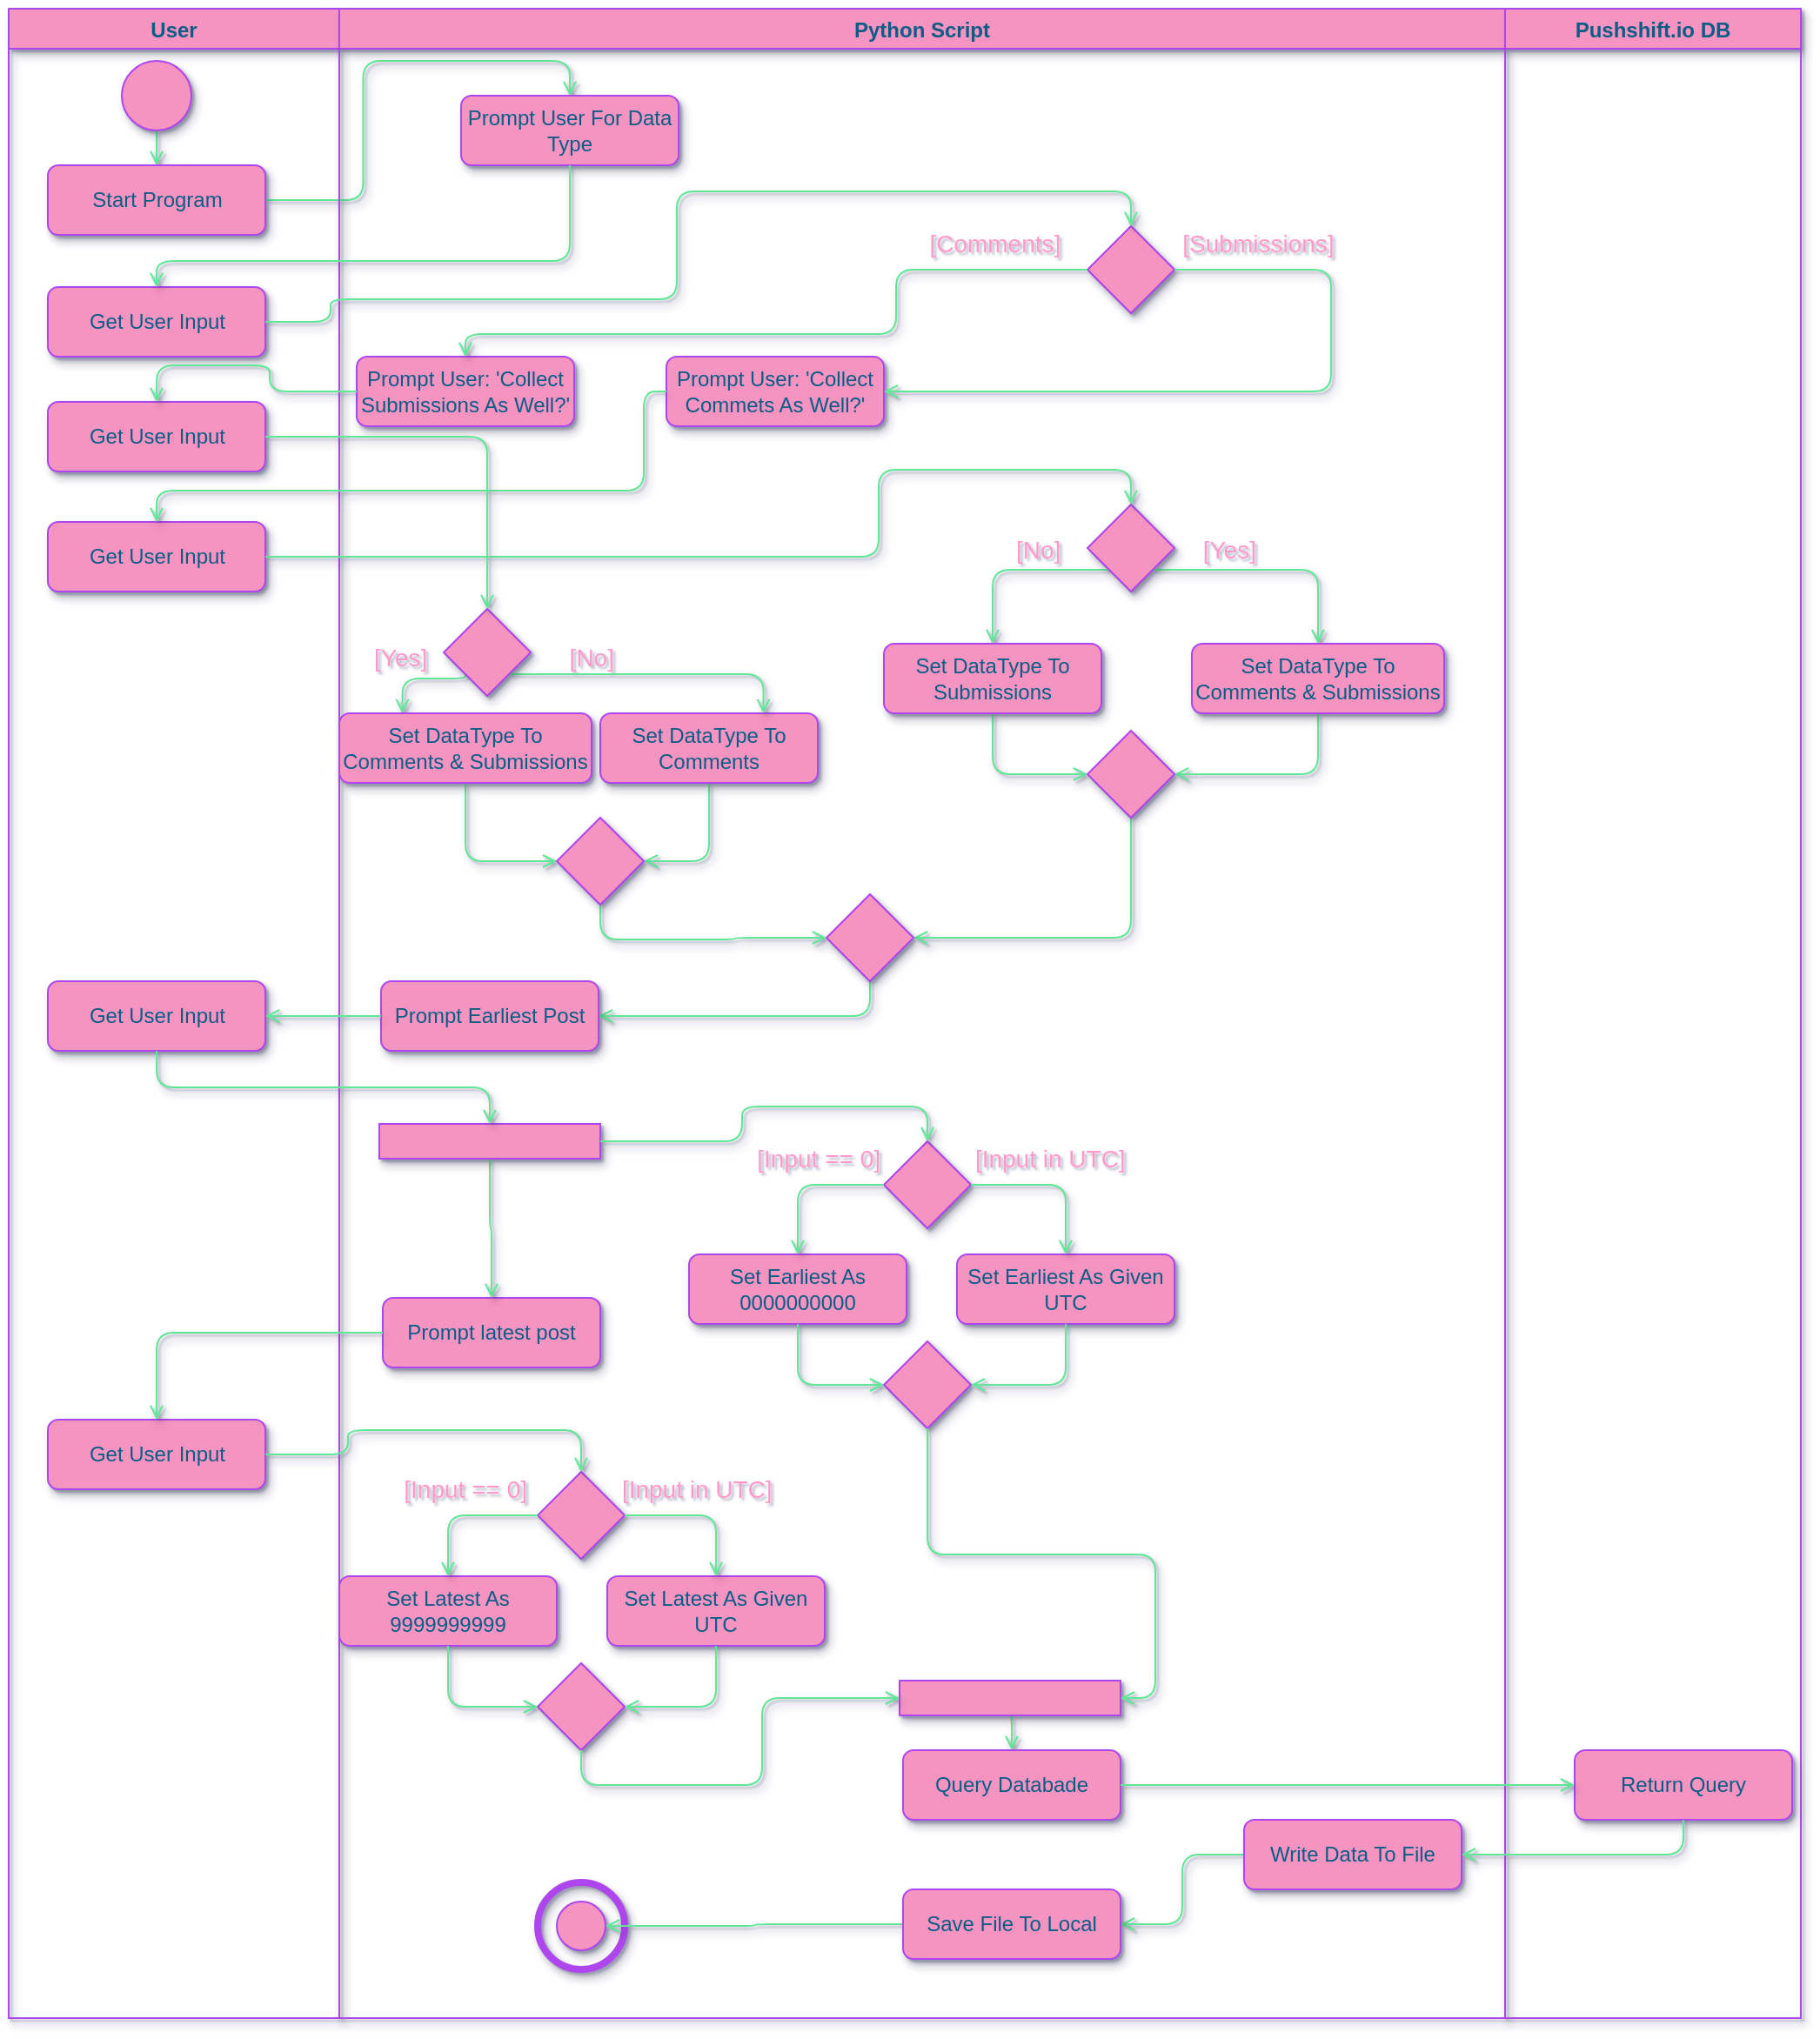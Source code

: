 <mxfile>
    <diagram id="d6VbKqYflFDEMNi_73Io" name="Page-1">
        <mxGraphModel dx="1983" dy="1325" grid="1" gridSize="10" guides="1" tooltips="1" connect="1" arrows="1" fold="1" page="1" pageScale="1" pageWidth="1200" pageHeight="1600" math="0" shadow="1">
            <root>
                <mxCell id="0"/>
                <mxCell id="1" parent="0"/>
                <mxCell id="4" style="edgeStyle=orthogonalEdgeStyle;curved=0;rounded=1;sketch=0;orthogonalLoop=1;jettySize=auto;html=1;exitX=1;exitY=0.5;exitDx=0;exitDy=0;entryX=0.5;entryY=0;entryDx=0;entryDy=0;fontColor=#095C86;strokeColor=#60E696;fillColor=#F694C1;shadow=1;endArrow=open;endFill=0;" parent="1" source="5" target="29" edge="1">
                    <mxGeometry relative="1" as="geometry"/>
                </mxCell>
                <mxCell id="87" value="User" style="swimlane;fillColor=#F694C1;strokeColor=#AF45ED;fontColor=#095C86;shadow=1;" parent="1" vertex="1">
                    <mxGeometry x="85" y="223" width="190" height="1155" as="geometry">
                        <mxRectangle x="85" y="223" width="60" height="23" as="alternateBounds"/>
                    </mxGeometry>
                </mxCell>
                <mxCell id="90" style="edgeStyle=orthogonalEdgeStyle;rounded=0;orthogonalLoop=1;jettySize=auto;html=1;exitX=0.5;exitY=1;exitDx=0;exitDy=0;entryX=0.5;entryY=0;entryDx=0;entryDy=0;strokeColor=#60E696;fontColor=#095C86;shadow=1;endArrow=open;endFill=0;" parent="87" source="3" target="5" edge="1">
                    <mxGeometry relative="1" as="geometry"/>
                </mxCell>
                <mxCell id="3" value="" style="ellipse;whiteSpace=wrap;html=1;aspect=fixed;rounded=0;sketch=0;fontColor=#095C86;strokeColor=#AF45ED;fillColor=#F694C1;shadow=1;" parent="87" vertex="1">
                    <mxGeometry x="65" y="30" width="40" height="40" as="geometry"/>
                </mxCell>
                <mxCell id="5" value="Start Program" style="rounded=1;whiteSpace=wrap;html=1;sketch=0;fontColor=#095C86;strokeColor=#AF45ED;fillColor=#F694C1;shadow=1;" parent="87" vertex="1">
                    <mxGeometry x="22.5" y="90" width="125" height="40" as="geometry"/>
                </mxCell>
                <mxCell id="32" value="Get User Input" style="rounded=1;whiteSpace=wrap;html=1;sketch=0;fontColor=#095C86;strokeColor=#AF45ED;fillColor=#F694C1;shadow=1;" parent="87" vertex="1">
                    <mxGeometry x="22.5" y="160" width="125" height="40" as="geometry"/>
                </mxCell>
                <mxCell id="36" value="Get User Input" style="rounded=1;whiteSpace=wrap;html=1;sketch=0;fontColor=#095C86;strokeColor=#AF45ED;fillColor=#F694C1;shadow=1;" parent="87" vertex="1">
                    <mxGeometry x="22.5" y="226" width="125" height="40" as="geometry"/>
                </mxCell>
                <mxCell id="34" value="Get User Input" style="rounded=1;whiteSpace=wrap;html=1;sketch=0;fontColor=#095C86;strokeColor=#AF45ED;fillColor=#F694C1;shadow=1;" parent="87" vertex="1">
                    <mxGeometry x="22.5" y="295" width="125" height="40" as="geometry"/>
                </mxCell>
                <mxCell id="52" value="Get User Input" style="rounded=1;whiteSpace=wrap;html=1;sketch=0;fontColor=#095C86;strokeColor=#AF45ED;fillColor=#F694C1;shadow=1;" parent="87" vertex="1">
                    <mxGeometry x="22.5" y="559" width="125" height="40" as="geometry"/>
                </mxCell>
                <mxCell id="56" value="Get User Input" style="rounded=1;whiteSpace=wrap;html=1;sketch=0;fontColor=#095C86;strokeColor=#AF45ED;fillColor=#F694C1;shadow=1;" parent="87" vertex="1">
                    <mxGeometry x="22.5" y="811" width="125" height="40" as="geometry"/>
                </mxCell>
                <mxCell id="88" value="Python Script" style="swimlane;fillColor=#F694C1;strokeColor=#AF45ED;fontColor=#095C86;shadow=1;" parent="1" vertex="1">
                    <mxGeometry x="275" y="223" width="670" height="1155" as="geometry"/>
                </mxCell>
                <mxCell id="29" value="Prompt User For Data Type" style="rounded=1;whiteSpace=wrap;html=1;sketch=0;fontColor=#095C86;strokeColor=#AF45ED;fillColor=#F694C1;shadow=1;" parent="88" vertex="1">
                    <mxGeometry x="70" y="50" width="125" height="40" as="geometry"/>
                </mxCell>
                <mxCell id="14" value="&lt;span&gt;Prompt User: 'Collect Commets As Well?'&lt;/span&gt;" style="rounded=1;whiteSpace=wrap;html=1;sketch=0;fontColor=#095C86;strokeColor=#AF45ED;fillColor=#F694C1;shadow=1;" parent="88" vertex="1">
                    <mxGeometry x="188" y="200" width="125" height="40" as="geometry"/>
                </mxCell>
                <mxCell id="12" value="Prompt User: 'Collect Submissions As Well?'" style="rounded=1;whiteSpace=wrap;html=1;sketch=0;fontColor=#095C86;strokeColor=#AF45ED;fillColor=#F694C1;shadow=1;" parent="88" vertex="1">
                    <mxGeometry x="10" y="200" width="125" height="40" as="geometry"/>
                </mxCell>
                <mxCell id="137" style="edgeStyle=orthogonalEdgeStyle;curved=0;rounded=1;sketch=0;orthogonalLoop=1;jettySize=auto;html=1;exitX=0.5;exitY=1;exitDx=0;exitDy=0;entryX=1;entryY=0.5;entryDx=0;entryDy=0;fontColor=#095C86;strokeColor=#60E696;fillColor=#F694C1;shadow=1;endArrow=open;endFill=0;" parent="88" source="16" target="46" edge="1">
                    <mxGeometry relative="1" as="geometry"/>
                </mxCell>
                <mxCell id="16" value="Set DataType To Comments" style="rounded=1;whiteSpace=wrap;html=1;sketch=0;fontColor=#095C86;strokeColor=#AF45ED;fillColor=#F694C1;shadow=1;" parent="88" vertex="1">
                    <mxGeometry x="150" y="405" width="125" height="40" as="geometry"/>
                </mxCell>
                <mxCell id="106" style="edgeStyle=orthogonalEdgeStyle;curved=0;rounded=1;sketch=0;orthogonalLoop=1;jettySize=auto;html=1;exitX=0;exitY=1;exitDx=0;exitDy=0;entryX=0.25;entryY=0;entryDx=0;entryDy=0;fontColor=#095C86;strokeColor=#60E696;fillColor=#F694C1;shadow=1;endArrow=open;endFill=0;" parent="88" source="24" target="42" edge="1">
                    <mxGeometry relative="1" as="geometry">
                        <Array as="points">
                            <mxPoint x="73" y="385"/>
                            <mxPoint x="36" y="385"/>
                        </Array>
                    </mxGeometry>
                </mxCell>
                <mxCell id="107" style="edgeStyle=orthogonalEdgeStyle;curved=0;rounded=1;sketch=0;orthogonalLoop=1;jettySize=auto;html=1;exitX=1;exitY=1;exitDx=0;exitDy=0;entryX=0.75;entryY=0;entryDx=0;entryDy=0;fontColor=#095C86;strokeColor=#60E696;fillColor=#F694C1;shadow=1;endArrow=open;endFill=0;" parent="88" source="24" target="16" edge="1">
                    <mxGeometry relative="1" as="geometry">
                        <Array as="points">
                            <mxPoint x="244" y="383"/>
                        </Array>
                    </mxGeometry>
                </mxCell>
                <mxCell id="24" value="" style="rhombus;whiteSpace=wrap;html=1;rounded=0;sketch=0;fontColor=#095C86;strokeColor=#AF45ED;fillColor=#F694C1;shadow=1;" parent="88" vertex="1">
                    <mxGeometry x="60" y="345" width="50" height="50" as="geometry"/>
                </mxCell>
                <mxCell id="38" value="&lt;font color=&quot;#ff99cc&quot; style=&quot;font-size: 14px&quot;&gt;[Yes]&amp;nbsp; &amp;nbsp; &amp;nbsp; &amp;nbsp; &amp;nbsp; &amp;nbsp; &amp;nbsp; &amp;nbsp; &amp;nbsp; &amp;nbsp; &amp;nbsp;[No]&lt;/font&gt;" style="text;html=1;strokeColor=none;fillColor=none;align=center;verticalAlign=middle;whiteSpace=wrap;rounded=0;sketch=0;fontColor=#095C86;shadow=1;" parent="88" vertex="1">
                    <mxGeometry x="-41" y="363" width="260" height="20" as="geometry"/>
                </mxCell>
                <mxCell id="136" style="edgeStyle=orthogonalEdgeStyle;curved=0;rounded=1;sketch=0;orthogonalLoop=1;jettySize=auto;html=1;exitX=0.5;exitY=1;exitDx=0;exitDy=0;entryX=0;entryY=0.5;entryDx=0;entryDy=0;fontColor=#095C86;strokeColor=#60E696;fillColor=#F694C1;shadow=1;endArrow=open;endFill=0;" parent="88" source="42" target="46" edge="1">
                    <mxGeometry relative="1" as="geometry"/>
                </mxCell>
                <mxCell id="42" value="Set DataType To Comments &amp;amp; Submissions" style="rounded=1;whiteSpace=wrap;html=1;sketch=0;fontColor=#095C86;strokeColor=#AF45ED;fillColor=#F694C1;shadow=1;" parent="88" vertex="1">
                    <mxGeometry y="405" width="145" height="40" as="geometry"/>
                </mxCell>
                <mxCell id="132" style="edgeStyle=orthogonalEdgeStyle;curved=0;rounded=1;sketch=0;orthogonalLoop=1;jettySize=auto;html=1;exitX=1;exitY=1;exitDx=0;exitDy=0;entryX=0.5;entryY=0;entryDx=0;entryDy=0;fontColor=#095C86;strokeColor=#60E696;fillColor=#F694C1;shadow=1;endArrow=open;endFill=0;" parent="88" source="21" target="44" edge="1">
                    <mxGeometry relative="1" as="geometry"/>
                </mxCell>
                <mxCell id="133" style="edgeStyle=orthogonalEdgeStyle;curved=0;rounded=1;sketch=0;orthogonalLoop=1;jettySize=auto;html=1;exitX=0;exitY=1;exitDx=0;exitDy=0;entryX=0.5;entryY=0;entryDx=0;entryDy=0;fontColor=#095C86;strokeColor=#60E696;fillColor=#F694C1;shadow=1;endArrow=open;endFill=0;" parent="88" source="21" target="40" edge="1">
                    <mxGeometry relative="1" as="geometry">
                        <Array as="points">
                            <mxPoint x="376" y="322"/>
                        </Array>
                    </mxGeometry>
                </mxCell>
                <mxCell id="21" value="" style="rhombus;whiteSpace=wrap;html=1;rounded=0;sketch=0;fontColor=#095C86;strokeColor=#AF45ED;fillColor=#F694C1;shadow=1;" parent="88" vertex="1">
                    <mxGeometry x="430" y="285" width="50" height="50" as="geometry"/>
                </mxCell>
                <mxCell id="37" value="&lt;font color=&quot;#ff99cc&quot; style=&quot;font-size: 14px&quot;&gt;[No]&amp;nbsp; &amp;nbsp; &amp;nbsp; &amp;nbsp; &amp;nbsp; &amp;nbsp; &amp;nbsp; &amp;nbsp; &amp;nbsp; &amp;nbsp; &amp;nbsp;[Yes]&lt;/font&gt;" style="text;html=1;strokeColor=none;fillColor=none;align=center;verticalAlign=middle;whiteSpace=wrap;rounded=0;sketch=0;fontColor=#095C86;shadow=1;" parent="88" vertex="1">
                    <mxGeometry x="328" y="301" width="260" height="20" as="geometry"/>
                </mxCell>
                <mxCell id="135" style="edgeStyle=orthogonalEdgeStyle;curved=0;rounded=1;sketch=0;orthogonalLoop=1;jettySize=auto;html=1;exitX=0.5;exitY=1;exitDx=0;exitDy=0;entryX=0;entryY=0.5;entryDx=0;entryDy=0;fontColor=#095C86;strokeColor=#60E696;fillColor=#F694C1;shadow=1;endArrow=open;endFill=0;" parent="88" source="40" target="18" edge="1">
                    <mxGeometry relative="1" as="geometry"/>
                </mxCell>
                <mxCell id="40" value="Set DataType To Submissions" style="rounded=1;whiteSpace=wrap;html=1;sketch=0;fontColor=#095C86;strokeColor=#AF45ED;fillColor=#F694C1;shadow=1;" parent="88" vertex="1">
                    <mxGeometry x="313" y="365" width="125" height="40" as="geometry"/>
                </mxCell>
                <mxCell id="134" style="edgeStyle=orthogonalEdgeStyle;curved=0;rounded=1;sketch=0;orthogonalLoop=1;jettySize=auto;html=1;exitX=0.5;exitY=1;exitDx=0;exitDy=0;entryX=1;entryY=0.5;entryDx=0;entryDy=0;fontColor=#095C86;strokeColor=#60E696;fillColor=#F694C1;shadow=1;endArrow=open;endFill=0;" parent="88" source="44" target="18" edge="1">
                    <mxGeometry relative="1" as="geometry"/>
                </mxCell>
                <mxCell id="44" value="Set DataType To Comments &amp;amp; Submissions" style="rounded=1;whiteSpace=wrap;html=1;sketch=0;fontColor=#095C86;strokeColor=#AF45ED;fillColor=#F694C1;shadow=1;" parent="88" vertex="1">
                    <mxGeometry x="490" y="365" width="145" height="40" as="geometry"/>
                </mxCell>
                <mxCell id="138" style="edgeStyle=orthogonalEdgeStyle;curved=0;rounded=1;sketch=0;orthogonalLoop=1;jettySize=auto;html=1;exitX=0.5;exitY=1;exitDx=0;exitDy=0;entryX=0;entryY=0.5;entryDx=0;entryDy=0;fontColor=#095C86;strokeColor=#60E696;fillColor=#F694C1;shadow=1;endArrow=open;endFill=0;" parent="88" source="46" target="48" edge="1">
                    <mxGeometry relative="1" as="geometry"/>
                </mxCell>
                <mxCell id="46" value="" style="rhombus;whiteSpace=wrap;html=1;rounded=0;sketch=0;fontColor=#095C86;strokeColor=#AF45ED;fillColor=#F694C1;shadow=1;" parent="88" vertex="1">
                    <mxGeometry x="125" y="465" width="50" height="50" as="geometry"/>
                </mxCell>
                <mxCell id="117" style="edgeStyle=orthogonalEdgeStyle;curved=0;rounded=1;sketch=0;orthogonalLoop=1;jettySize=auto;html=1;exitX=0.5;exitY=1;exitDx=0;exitDy=0;entryX=1;entryY=0.5;entryDx=0;entryDy=0;fontColor=#095C86;strokeColor=#60E696;fillColor=#F694C1;shadow=1;endArrow=open;endFill=0;" parent="88" source="18" target="48" edge="1">
                    <mxGeometry relative="1" as="geometry"/>
                </mxCell>
                <mxCell id="18" value="" style="rhombus;whiteSpace=wrap;html=1;rounded=0;sketch=0;fontColor=#095C86;strokeColor=#AF45ED;fillColor=#F694C1;shadow=1;" parent="88" vertex="1">
                    <mxGeometry x="430" y="415" width="50" height="50" as="geometry"/>
                </mxCell>
                <mxCell id="139" style="edgeStyle=orthogonalEdgeStyle;curved=0;rounded=1;sketch=0;orthogonalLoop=1;jettySize=auto;html=1;exitX=0.5;exitY=1;exitDx=0;exitDy=0;entryX=1;entryY=0.5;entryDx=0;entryDy=0;fontColor=#095C86;strokeColor=#60E696;fillColor=#F694C1;shadow=1;endArrow=open;endFill=0;" parent="88" source="48" target="50" edge="1">
                    <mxGeometry relative="1" as="geometry"/>
                </mxCell>
                <mxCell id="48" value="" style="rhombus;whiteSpace=wrap;html=1;rounded=0;sketch=0;fontColor=#095C86;strokeColor=#AF45ED;fillColor=#F694C1;shadow=1;" parent="88" vertex="1">
                    <mxGeometry x="280" y="509" width="50" height="50" as="geometry"/>
                </mxCell>
                <mxCell id="50" value="Prompt Earliest Post" style="rounded=1;whiteSpace=wrap;html=1;sketch=0;fontColor=#095C86;strokeColor=#AF45ED;fillColor=#F694C1;shadow=1;" parent="88" vertex="1">
                    <mxGeometry x="24" y="559" width="125" height="40" as="geometry"/>
                </mxCell>
                <mxCell id="6" value="" style="ellipse;whiteSpace=wrap;html=1;aspect=fixed;rounded=1;sketch=0;fontColor=#095C86;fillColor=none;strokeWidth=4;strokeColor=#AF45ED;shadow=1;" parent="88" vertex="1">
                    <mxGeometry x="114" y="1077" width="50" height="50" as="geometry"/>
                </mxCell>
                <mxCell id="7" value="" style="ellipse;whiteSpace=wrap;html=1;aspect=fixed;rounded=0;sketch=0;fontColor=#095C86;strokeColor=#AF45ED;fillColor=#F694C1;shadow=1;" parent="88" vertex="1">
                    <mxGeometry x="125" y="1088" width="28" height="28" as="geometry"/>
                </mxCell>
                <mxCell id="155" style="edgeStyle=orthogonalEdgeStyle;curved=0;rounded=1;sketch=0;orthogonalLoop=1;jettySize=auto;html=1;exitX=0.5;exitY=1;exitDx=0;exitDy=0;entryX=0.5;entryY=0;entryDx=0;entryDy=0;fontColor=#095C86;strokeColor=#60E696;fillColor=#F694C1;shadow=1;endArrow=open;endFill=0;" parent="88" source="78" target="80" edge="1">
                    <mxGeometry relative="1" as="geometry"/>
                </mxCell>
                <mxCell id="78" value="" style="rounded=0;whiteSpace=wrap;html=1;sketch=0;fontColor=#095C86;strokeColor=#AF45ED;fillColor=#F694C1;shadow=1;" parent="88" vertex="1">
                    <mxGeometry x="322" y="961" width="127" height="20" as="geometry"/>
                </mxCell>
                <mxCell id="80" value="Query Databade" style="rounded=1;whiteSpace=wrap;html=1;sketch=0;fontColor=#095C86;strokeColor=#AF45ED;fillColor=#F694C1;shadow=1;" parent="88" vertex="1">
                    <mxGeometry x="324" y="1001" width="125" height="40" as="geometry"/>
                </mxCell>
                <mxCell id="143" style="edgeStyle=orthogonalEdgeStyle;curved=0;rounded=1;sketch=0;orthogonalLoop=1;jettySize=auto;html=1;exitX=0;exitY=0.5;exitDx=0;exitDy=0;entryX=1;entryY=0.5;entryDx=0;entryDy=0;fontColor=#095C86;strokeColor=#60E696;fillColor=#F694C1;shadow=1;endArrow=open;endFill=0;" parent="88" source="84" target="86" edge="1">
                    <mxGeometry relative="1" as="geometry"/>
                </mxCell>
                <mxCell id="84" value="Write Data To File" style="rounded=1;whiteSpace=wrap;html=1;sketch=0;fontColor=#095C86;strokeColor=#AF45ED;fillColor=#F694C1;shadow=1;" parent="88" vertex="1">
                    <mxGeometry x="520" y="1041" width="125" height="40" as="geometry"/>
                </mxCell>
                <mxCell id="144" style="edgeStyle=orthogonalEdgeStyle;curved=0;rounded=1;sketch=0;orthogonalLoop=1;jettySize=auto;html=1;exitX=0;exitY=0.5;exitDx=0;exitDy=0;entryX=1;entryY=0.5;entryDx=0;entryDy=0;fontColor=#095C86;strokeColor=#60E696;fillColor=#F694C1;shadow=1;endArrow=open;endFill=0;" parent="88" source="86" target="7" edge="1">
                    <mxGeometry relative="1" as="geometry"/>
                </mxCell>
                <mxCell id="86" value="Save File To Local" style="rounded=1;whiteSpace=wrap;html=1;sketch=0;fontColor=#095C86;strokeColor=#AF45ED;fillColor=#F694C1;shadow=1;" parent="88" vertex="1">
                    <mxGeometry x="324" y="1081" width="125" height="40" as="geometry"/>
                </mxCell>
                <mxCell id="54" value="Prompt latest&amp;nbsp;post" style="rounded=1;whiteSpace=wrap;html=1;sketch=0;fontColor=#095C86;strokeColor=#AF45ED;fillColor=#F694C1;shadow=1;" parent="88" vertex="1">
                    <mxGeometry x="25" y="741" width="125" height="40" as="geometry"/>
                </mxCell>
                <mxCell id="69" value="" style="rhombus;whiteSpace=wrap;html=1;rounded=0;sketch=0;fontColor=#095C86;strokeColor=#AF45ED;fillColor=#F694C1;shadow=1;" parent="88" vertex="1">
                    <mxGeometry x="114" y="841" width="50" height="50" as="geometry"/>
                </mxCell>
                <mxCell id="70" value="&lt;font color=&quot;#ff99cc&quot; style=&quot;font-size: 14px&quot;&gt;[Input == 0]&amp;nbsp; &amp;nbsp; &amp;nbsp; &amp;nbsp; &amp;nbsp; &amp;nbsp; &amp;nbsp;&amp;nbsp;&lt;/font&gt;&lt;span style=&quot;color: rgb(255 , 153 , 204) ; font-size: 14px&quot;&gt;[Input in UTC]&lt;/span&gt;" style="text;html=1;strokeColor=none;fillColor=none;align=center;verticalAlign=middle;whiteSpace=wrap;rounded=0;sketch=0;fontColor=#095C86;shadow=1;" parent="88" vertex="1">
                    <mxGeometry x="32.5" y="841" width="220" height="20" as="geometry"/>
                </mxCell>
                <mxCell id="72" value="Set Latest As 9999999999" style="rounded=1;whiteSpace=wrap;html=1;sketch=0;fontColor=#095C86;strokeColor=#AF45ED;fillColor=#F694C1;shadow=1;" parent="88" vertex="1">
                    <mxGeometry y="901" width="125" height="40" as="geometry"/>
                </mxCell>
                <mxCell id="67" style="edgeStyle=orthogonalEdgeStyle;curved=0;rounded=1;sketch=0;orthogonalLoop=1;jettySize=auto;html=1;exitX=0;exitY=0.5;exitDx=0;exitDy=0;entryX=0.5;entryY=0;entryDx=0;entryDy=0;fontColor=#095C86;strokeColor=#60E696;fillColor=#F694C1;shadow=1;endArrow=open;endFill=0;" parent="88" source="69" target="72" edge="1">
                    <mxGeometry relative="1" as="geometry"/>
                </mxCell>
                <mxCell id="74" value="Set Latest As Given UTC" style="rounded=1;whiteSpace=wrap;html=1;sketch=0;fontColor=#095C86;strokeColor=#AF45ED;fillColor=#F694C1;shadow=1;" parent="88" vertex="1">
                    <mxGeometry x="154" y="901" width="125" height="40" as="geometry"/>
                </mxCell>
                <mxCell id="68" style="edgeStyle=orthogonalEdgeStyle;curved=0;rounded=1;sketch=0;orthogonalLoop=1;jettySize=auto;html=1;exitX=1;exitY=0.5;exitDx=0;exitDy=0;entryX=0.5;entryY=0;entryDx=0;entryDy=0;fontColor=#095C86;strokeColor=#60E696;fillColor=#F694C1;shadow=1;endArrow=open;endFill=0;" parent="88" source="69" target="74" edge="1">
                    <mxGeometry relative="1" as="geometry"/>
                </mxCell>
                <mxCell id="76" value="" style="rhombus;whiteSpace=wrap;html=1;rounded=0;sketch=0;fontColor=#095C86;strokeColor=#AF45ED;fillColor=#F694C1;shadow=1;" parent="88" vertex="1">
                    <mxGeometry x="114" y="951" width="50" height="50" as="geometry"/>
                </mxCell>
                <mxCell id="75" style="edgeStyle=orthogonalEdgeStyle;curved=0;rounded=1;sketch=0;orthogonalLoop=1;jettySize=auto;html=1;exitX=0.5;exitY=1;exitDx=0;exitDy=0;entryX=0;entryY=0.5;entryDx=0;entryDy=0;fontColor=#095C86;strokeColor=#60E696;fillColor=#F694C1;shadow=1;endArrow=open;endFill=0;" parent="88" source="76" target="78" edge="1">
                    <mxGeometry relative="1" as="geometry"/>
                </mxCell>
                <mxCell id="71" style="edgeStyle=orthogonalEdgeStyle;curved=0;rounded=1;sketch=0;orthogonalLoop=1;jettySize=auto;html=1;exitX=0.5;exitY=1;exitDx=0;exitDy=0;entryX=0;entryY=0.5;entryDx=0;entryDy=0;fontColor=#095C86;strokeColor=#60E696;fillColor=#F694C1;shadow=1;endArrow=open;endFill=0;" parent="88" source="72" target="76" edge="1">
                    <mxGeometry relative="1" as="geometry"/>
                </mxCell>
                <mxCell id="73" style="edgeStyle=orthogonalEdgeStyle;curved=0;rounded=1;sketch=0;orthogonalLoop=1;jettySize=auto;html=1;exitX=0.5;exitY=1;exitDx=0;exitDy=0;entryX=1;entryY=0.5;entryDx=0;entryDy=0;fontColor=#095C86;strokeColor=#60E696;fillColor=#F694C1;shadow=1;endArrow=open;endFill=0;" parent="88" source="74" target="76" edge="1">
                    <mxGeometry relative="1" as="geometry"/>
                </mxCell>
                <mxCell id="59" value="" style="rhombus;whiteSpace=wrap;html=1;rounded=0;sketch=0;fontColor=#095C86;strokeColor=#AF45ED;fillColor=#F694C1;shadow=1;" parent="88" vertex="1">
                    <mxGeometry x="313" y="651" width="50" height="50" as="geometry"/>
                </mxCell>
                <mxCell id="60" value="&lt;font color=&quot;#ff99cc&quot; style=&quot;font-size: 14px&quot;&gt;[Input == 0]&amp;nbsp; &amp;nbsp; &amp;nbsp; &amp;nbsp; &amp;nbsp; &amp;nbsp; &amp;nbsp;&amp;nbsp;&lt;/font&gt;&lt;span style=&quot;color: rgb(255 , 153 , 204) ; font-size: 14px&quot;&gt;[Input in UTC]&lt;/span&gt;" style="text;html=1;strokeColor=none;fillColor=none;align=center;verticalAlign=middle;whiteSpace=wrap;rounded=0;sketch=0;fontColor=#095C86;shadow=1;" parent="88" vertex="1">
                    <mxGeometry x="236" y="651" width="220" height="20" as="geometry"/>
                </mxCell>
                <mxCell id="62" value="Set Earliest As 0000000000" style="rounded=1;whiteSpace=wrap;html=1;sketch=0;fontColor=#095C86;strokeColor=#AF45ED;fillColor=#F694C1;shadow=1;" parent="88" vertex="1">
                    <mxGeometry x="201" y="716" width="125" height="40" as="geometry"/>
                </mxCell>
                <mxCell id="57" style="edgeStyle=orthogonalEdgeStyle;curved=0;rounded=1;sketch=0;orthogonalLoop=1;jettySize=auto;html=1;exitX=0;exitY=0.5;exitDx=0;exitDy=0;entryX=0.5;entryY=0;entryDx=0;entryDy=0;fontColor=#095C86;strokeColor=#60E696;fillColor=#F694C1;shadow=1;endArrow=open;endFill=0;" parent="88" source="59" target="62" edge="1">
                    <mxGeometry relative="1" as="geometry"/>
                </mxCell>
                <mxCell id="64" value="Set Earliest As Given UTC" style="rounded=1;whiteSpace=wrap;html=1;sketch=0;fontColor=#095C86;strokeColor=#AF45ED;fillColor=#F694C1;shadow=1;" parent="88" vertex="1">
                    <mxGeometry x="355" y="716" width="125" height="40" as="geometry"/>
                </mxCell>
                <mxCell id="58" style="edgeStyle=orthogonalEdgeStyle;curved=0;rounded=1;sketch=0;orthogonalLoop=1;jettySize=auto;html=1;exitX=1;exitY=0.5;exitDx=0;exitDy=0;entryX=0.5;entryY=0;entryDx=0;entryDy=0;fontColor=#095C86;strokeColor=#60E696;fillColor=#F694C1;shadow=1;endArrow=open;endFill=0;" parent="88" source="59" target="64" edge="1">
                    <mxGeometry relative="1" as="geometry"/>
                </mxCell>
                <mxCell id="66" value="" style="rhombus;whiteSpace=wrap;html=1;rounded=0;sketch=0;fontColor=#095C86;strokeColor=#AF45ED;fillColor=#F694C1;shadow=1;" parent="88" vertex="1">
                    <mxGeometry x="313" y="766" width="50" height="50" as="geometry"/>
                </mxCell>
                <mxCell id="65" style="edgeStyle=orthogonalEdgeStyle;curved=0;rounded=1;sketch=0;orthogonalLoop=1;jettySize=auto;html=1;exitX=0.5;exitY=1;exitDx=0;exitDy=0;entryX=1;entryY=0.5;entryDx=0;entryDy=0;fontColor=#095C86;strokeColor=#60E696;fillColor=#F694C1;shadow=1;endArrow=open;endFill=0;" parent="88" source="66" target="78" edge="1">
                    <mxGeometry relative="1" as="geometry"/>
                </mxCell>
                <mxCell id="61" style="edgeStyle=orthogonalEdgeStyle;curved=0;rounded=1;sketch=0;orthogonalLoop=1;jettySize=auto;html=1;entryX=0;entryY=0.5;entryDx=0;entryDy=0;fontColor=#095C86;strokeColor=#60E696;fillColor=#F694C1;shadow=1;endArrow=open;endFill=0;" parent="88" source="62" target="66" edge="1">
                    <mxGeometry relative="1" as="geometry"/>
                </mxCell>
                <mxCell id="63" style="edgeStyle=orthogonalEdgeStyle;curved=0;rounded=1;sketch=0;orthogonalLoop=1;jettySize=auto;html=1;exitX=0.5;exitY=1;exitDx=0;exitDy=0;entryX=1;entryY=0.5;entryDx=0;entryDy=0;fontColor=#095C86;strokeColor=#60E696;fillColor=#F694C1;shadow=1;endArrow=open;endFill=0;" parent="88" source="64" target="66" edge="1">
                    <mxGeometry relative="1" as="geometry"/>
                </mxCell>
                <mxCell id="151" style="edgeStyle=orthogonalEdgeStyle;curved=0;rounded=1;sketch=0;orthogonalLoop=1;jettySize=auto;html=1;exitX=0.5;exitY=1;exitDx=0;exitDy=0;entryX=0.5;entryY=0;entryDx=0;entryDy=0;fontColor=#095C86;strokeColor=#60E696;fillColor=#F694C1;shadow=1;endArrow=open;endFill=0;" parent="88" source="27" target="54" edge="1">
                    <mxGeometry relative="1" as="geometry"/>
                </mxCell>
                <mxCell id="27" value="" style="rounded=0;whiteSpace=wrap;html=1;sketch=0;fontColor=#095C86;strokeColor=#AF45ED;fillColor=#F694C1;shadow=1;" parent="88" vertex="1">
                    <mxGeometry x="23" y="641" width="127" height="20" as="geometry"/>
                </mxCell>
                <mxCell id="26" style="edgeStyle=orthogonalEdgeStyle;curved=0;rounded=1;sketch=0;orthogonalLoop=1;jettySize=auto;html=1;exitX=1;exitY=0.5;exitDx=0;exitDy=0;entryX=0.5;entryY=0;entryDx=0;entryDy=0;fontColor=#095C86;strokeColor=#60E696;fillColor=#F694C1;shadow=1;endArrow=open;endFill=0;" parent="88" source="27" target="59" edge="1">
                    <mxGeometry relative="1" as="geometry"/>
                </mxCell>
                <mxCell id="10" value="" style="rhombus;whiteSpace=wrap;html=1;rounded=0;sketch=0;fontColor=#095C86;strokeColor=#AF45ED;fillColor=#F694C1;shadow=1;" parent="88" vertex="1">
                    <mxGeometry x="430" y="125" width="50" height="50" as="geometry"/>
                </mxCell>
                <mxCell id="129" style="edgeStyle=orthogonalEdgeStyle;curved=0;rounded=1;sketch=0;orthogonalLoop=1;jettySize=auto;html=1;exitX=1;exitY=0.5;exitDx=0;exitDy=0;entryX=1;entryY=0.5;entryDx=0;entryDy=0;fontColor=#095C86;strokeColor=#60E696;fillColor=#F694C1;shadow=1;endArrow=open;endFill=0;" parent="88" source="10" target="14" edge="1">
                    <mxGeometry relative="1" as="geometry">
                        <Array as="points">
                            <mxPoint x="570" y="150"/>
                            <mxPoint x="570" y="220"/>
                        </Array>
                    </mxGeometry>
                </mxCell>
                <mxCell id="128" style="edgeStyle=orthogonalEdgeStyle;curved=0;rounded=1;sketch=0;orthogonalLoop=1;jettySize=auto;html=1;exitX=0;exitY=0.5;exitDx=0;exitDy=0;entryX=0.5;entryY=0;entryDx=0;entryDy=0;fontColor=#095C86;strokeColor=#60E696;fillColor=#F694C1;shadow=1;endArrow=open;endFill=0;" parent="88" source="10" target="12" edge="1">
                    <mxGeometry relative="1" as="geometry">
                        <Array as="points">
                            <mxPoint x="320" y="150"/>
                            <mxPoint x="320" y="187"/>
                            <mxPoint x="73" y="187"/>
                        </Array>
                    </mxGeometry>
                </mxCell>
                <mxCell id="30" value="&lt;font color=&quot;#ff99cc&quot; style=&quot;font-size: 14px&quot;&gt;[Comments]&amp;nbsp; &amp;nbsp; &amp;nbsp; &amp;nbsp; &amp;nbsp; &amp;nbsp; &amp;nbsp; &amp;nbsp; &amp;nbsp; [Submissions]&lt;/font&gt;" style="text;html=1;strokeColor=none;fillColor=none;align=center;verticalAlign=middle;whiteSpace=wrap;rounded=0;sketch=0;fontColor=#095C86;shadow=1;" parent="88" vertex="1">
                    <mxGeometry x="317.5" y="125" width="275" height="20" as="geometry"/>
                </mxCell>
                <mxCell id="89" value="Pushshift.io DB" style="swimlane;startSize=23;fillColor=#F694C1;strokeColor=#AF45ED;fontColor=#095C86;shadow=1;" parent="1" vertex="1">
                    <mxGeometry x="945" y="223" width="170" height="1155" as="geometry">
                        <mxRectangle x="945" y="223" width="120" height="23" as="alternateBounds"/>
                    </mxGeometry>
                </mxCell>
                <mxCell id="82" value="Return Query" style="rounded=1;whiteSpace=wrap;html=1;sketch=0;fontColor=#095C86;strokeColor=#AF45ED;fillColor=#F694C1;shadow=1;" parent="89" vertex="1">
                    <mxGeometry x="40" y="1001" width="125" height="40" as="geometry"/>
                </mxCell>
                <mxCell id="98" style="edgeStyle=orthogonalEdgeStyle;curved=0;rounded=1;sketch=0;orthogonalLoop=1;jettySize=auto;html=1;exitX=0;exitY=0.5;exitDx=0;exitDy=0;entryX=0.5;entryY=0;entryDx=0;entryDy=0;fontColor=#095C86;strokeColor=#60E696;fillColor=#F694C1;shadow=1;endArrow=open;endFill=0;" parent="1" source="12" target="36" edge="1">
                    <mxGeometry relative="1" as="geometry">
                        <Array as="points">
                            <mxPoint x="235" y="443"/>
                            <mxPoint x="235" y="428"/>
                            <mxPoint x="170" y="428"/>
                        </Array>
                    </mxGeometry>
                </mxCell>
                <mxCell id="99" style="edgeStyle=orthogonalEdgeStyle;curved=0;rounded=1;sketch=0;orthogonalLoop=1;jettySize=auto;html=1;exitX=0;exitY=0.5;exitDx=0;exitDy=0;entryX=0.5;entryY=0;entryDx=0;entryDy=0;fontColor=#095C86;strokeColor=#60E696;fillColor=#F694C1;shadow=1;endArrow=open;endFill=0;" parent="1" source="14" target="34" edge="1">
                    <mxGeometry relative="1" as="geometry">
                        <Array as="points">
                            <mxPoint x="450" y="443"/>
                            <mxPoint x="450" y="500"/>
                            <mxPoint x="170" y="500"/>
                        </Array>
                    </mxGeometry>
                </mxCell>
                <mxCell id="110" style="edgeStyle=orthogonalEdgeStyle;curved=0;rounded=1;sketch=0;orthogonalLoop=1;jettySize=auto;html=1;exitX=1;exitY=0.5;exitDx=0;exitDy=0;entryX=0.5;entryY=0;entryDx=0;entryDy=0;fontColor=#095C86;strokeColor=#60E696;fillColor=#F694C1;shadow=1;endArrow=open;endFill=0;" parent="1" source="34" target="21" edge="1">
                    <mxGeometry relative="1" as="geometry">
                        <Array as="points">
                            <mxPoint x="585" y="538"/>
                            <mxPoint x="585" y="488"/>
                            <mxPoint x="730" y="488"/>
                        </Array>
                    </mxGeometry>
                </mxCell>
                <mxCell id="120" style="edgeStyle=orthogonalEdgeStyle;curved=0;rounded=1;sketch=0;orthogonalLoop=1;jettySize=auto;html=1;exitX=0;exitY=0.5;exitDx=0;exitDy=0;entryX=1;entryY=0.5;entryDx=0;entryDy=0;fontColor=#095C86;strokeColor=#60E696;fillColor=#F694C1;shadow=1;endArrow=open;endFill=0;" parent="1" source="50" target="52" edge="1">
                    <mxGeometry relative="1" as="geometry"/>
                </mxCell>
                <mxCell id="121" style="edgeStyle=orthogonalEdgeStyle;curved=0;rounded=1;sketch=0;orthogonalLoop=1;jettySize=auto;html=1;exitX=0.5;exitY=1;exitDx=0;exitDy=0;entryX=0.5;entryY=0;entryDx=0;entryDy=0;fontColor=#095C86;strokeColor=#60E696;fillColor=#F694C1;shadow=1;endArrow=open;endFill=0;" parent="1" source="52" target="27" edge="1">
                    <mxGeometry relative="1" as="geometry"/>
                </mxCell>
                <mxCell id="55" style="edgeStyle=orthogonalEdgeStyle;curved=0;rounded=1;sketch=0;orthogonalLoop=1;jettySize=auto;html=1;exitX=1;exitY=0.5;exitDx=0;exitDy=0;entryX=0.5;entryY=0;entryDx=0;entryDy=0;fontColor=#095C86;strokeColor=#60E696;fillColor=#F694C1;shadow=1;endArrow=open;endFill=0;" parent="1" source="56" target="69" edge="1">
                    <mxGeometry relative="1" as="geometry">
                        <Array as="points">
                            <mxPoint x="280" y="1054"/>
                            <mxPoint x="280" y="1040"/>
                            <mxPoint x="414" y="1040"/>
                        </Array>
                    </mxGeometry>
                </mxCell>
                <mxCell id="126" style="edgeStyle=orthogonalEdgeStyle;curved=0;rounded=1;sketch=0;orthogonalLoop=1;jettySize=auto;html=1;exitX=0.5;exitY=1;exitDx=0;exitDy=0;entryX=0.5;entryY=0;entryDx=0;entryDy=0;fontColor=#095C86;strokeColor=#60E696;fillColor=#F694C1;shadow=1;endArrow=open;endFill=0;" parent="1" source="29" target="32" edge="1">
                    <mxGeometry relative="1" as="geometry">
                        <Array as="points">
                            <mxPoint x="408" y="368"/>
                            <mxPoint x="170" y="368"/>
                        </Array>
                    </mxGeometry>
                </mxCell>
                <mxCell id="140" style="edgeStyle=orthogonalEdgeStyle;curved=0;rounded=1;sketch=0;orthogonalLoop=1;jettySize=auto;html=1;exitX=1;exitY=0.5;exitDx=0;exitDy=0;entryX=0;entryY=0.5;entryDx=0;entryDy=0;fontColor=#095C86;strokeColor=#60E696;fillColor=#F694C1;shadow=1;endArrow=open;endFill=0;" parent="1" source="80" target="82" edge="1">
                    <mxGeometry relative="1" as="geometry"/>
                </mxCell>
                <mxCell id="141" style="edgeStyle=orthogonalEdgeStyle;curved=0;rounded=1;sketch=0;orthogonalLoop=1;jettySize=auto;html=1;exitX=0.5;exitY=1;exitDx=0;exitDy=0;entryX=1;entryY=0.5;entryDx=0;entryDy=0;fontColor=#095C86;strokeColor=#60E696;fillColor=#F694C1;shadow=1;endArrow=open;endFill=0;" parent="1" source="82" target="84" edge="1">
                    <mxGeometry relative="1" as="geometry"/>
                </mxCell>
                <mxCell id="146" style="edgeStyle=orthogonalEdgeStyle;curved=0;rounded=1;sketch=0;orthogonalLoop=1;jettySize=auto;html=1;exitX=1;exitY=0.5;exitDx=0;exitDy=0;fontColor=#095C86;strokeColor=#60E696;fillColor=#F694C1;entryX=0.5;entryY=0;entryDx=0;entryDy=0;shadow=1;endArrow=open;endFill=0;" parent="1" source="32" target="10" edge="1">
                    <mxGeometry relative="1" as="geometry">
                        <mxPoint x="650" y="300" as="targetPoint"/>
                        <Array as="points">
                            <mxPoint x="270" y="403"/>
                            <mxPoint x="270" y="390"/>
                            <mxPoint x="469" y="390"/>
                            <mxPoint x="469" y="328"/>
                            <mxPoint x="730" y="328"/>
                        </Array>
                    </mxGeometry>
                </mxCell>
                <mxCell id="149" style="edgeStyle=orthogonalEdgeStyle;curved=0;rounded=1;sketch=0;orthogonalLoop=1;jettySize=auto;html=1;exitX=1;exitY=0.5;exitDx=0;exitDy=0;entryX=0.5;entryY=0;entryDx=0;entryDy=0;fontColor=#095C86;strokeColor=#60E696;fillColor=#F694C1;shadow=1;endArrow=open;endFill=0;" parent="1" source="36" target="24" edge="1">
                    <mxGeometry relative="1" as="geometry"/>
                </mxCell>
                <mxCell id="152" style="edgeStyle=orthogonalEdgeStyle;curved=0;rounded=1;sketch=0;orthogonalLoop=1;jettySize=auto;html=1;exitX=0;exitY=0.5;exitDx=0;exitDy=0;entryX=0.5;entryY=0;entryDx=0;entryDy=0;fontColor=#095C86;strokeColor=#60E696;fillColor=#F694C1;shadow=1;endArrow=open;endFill=0;" parent="1" source="54" target="56" edge="1">
                    <mxGeometry relative="1" as="geometry"/>
                </mxCell>
            </root>
        </mxGraphModel>
    </diagram>
</mxfile>